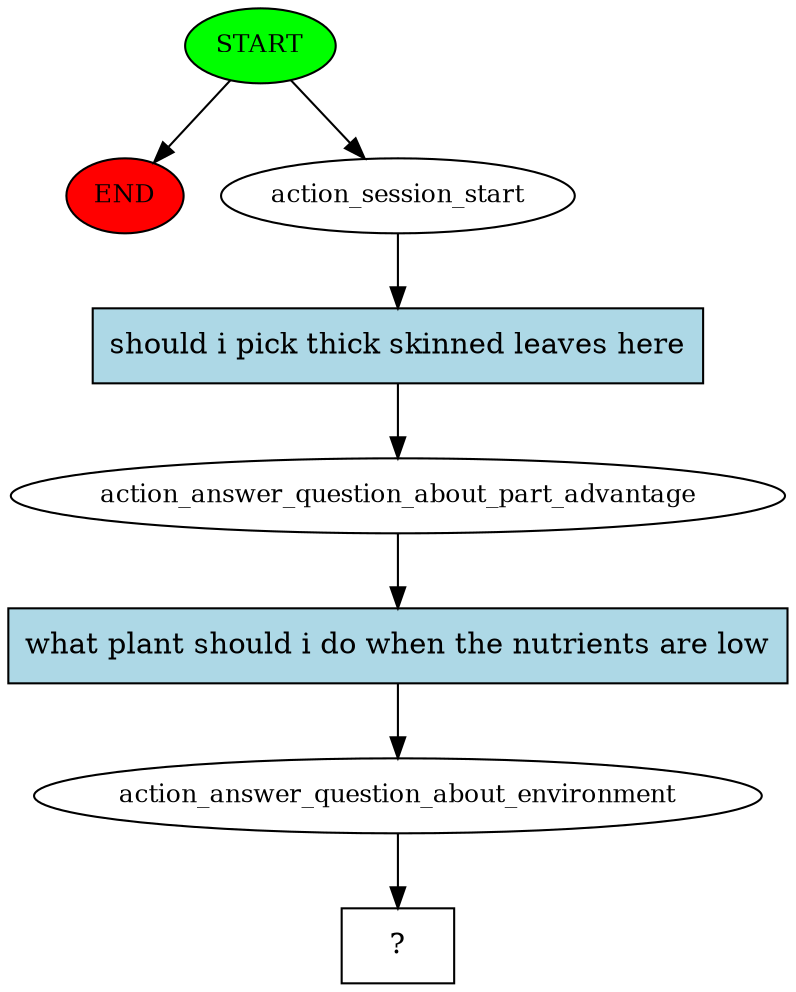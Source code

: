 digraph  {
0 [class="start active", fillcolor=green, fontsize=12, label=START, style=filled];
"-1" [class=end, fillcolor=red, fontsize=12, label=END, style=filled];
1 [class=active, fontsize=12, label=action_session_start];
2 [class=active, fontsize=12, label=action_answer_question_about_part_advantage];
3 [class=active, fontsize=12, label=action_answer_question_about_environment];
4 [class="intent dashed active", label="  ?  ", shape=rect];
5 [class="intent active", fillcolor=lightblue, label="should i pick thick skinned leaves here", shape=rect, style=filled];
6 [class="intent active", fillcolor=lightblue, label="what plant should i do when the nutrients are low", shape=rect, style=filled];
0 -> "-1"  [class="", key=NONE, label=""];
0 -> 1  [class=active, key=NONE, label=""];
1 -> 5  [class=active, key=0];
2 -> 6  [class=active, key=0];
3 -> 4  [class=active, key=NONE, label=""];
5 -> 2  [class=active, key=0];
6 -> 3  [class=active, key=0];
}
